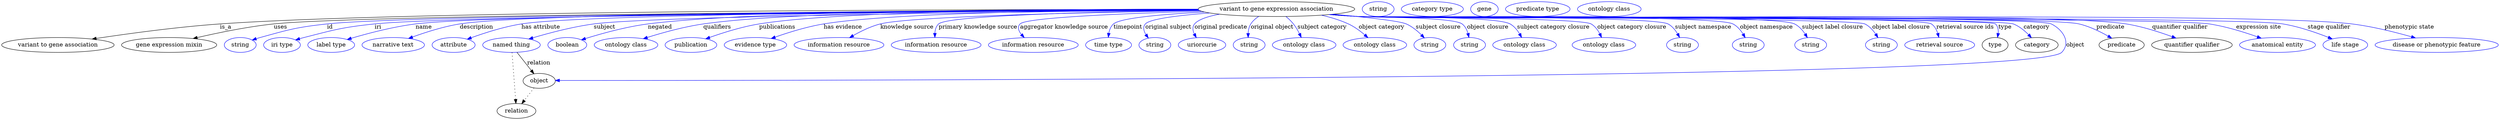 digraph {
	graph [bb="0,0,6032.7,283"];
	node [label="\N"];
	"variant to gene expression association"	[height=0.5,
		label="variant to gene expression association",
		pos="3078.8,265",
		width=5.2537];
	"variant to gene association"	[height=0.5,
		pos="135.84,178",
		width=3.7733];
	"variant to gene expression association" -> "variant to gene association"	[label=is_a,
		lp="541.84,221.5",
		pos="e,218.54,192.31 2889.6,264.18 2380,264.23 986.65,261.3 527.84,229 424.96,221.76 307.74,205.78 228.5,193.82"];
	"gene expression mixin"	[height=0.5,
		pos="404.84,178",
		width=3.1955];
	"variant to gene expression association" -> "gene expression mixin"	[label=uses,
		lp="673.34,221.5",
		pos="e,462.68,193.59 2890.3,263.25 2359.3,260.84 875.94,252.13 656.84,229 593.73,222.34 522.94,207.64 472.49,195.89"];
	id	[color=blue,
		height=0.5,
		label=string,
		pos="575.84,178",
		width=1.0652];
	"variant to gene expression association" -> id	[color=blue,
		label=id,
		lp="792.84,221.5",
		pos="e,604.82,190 2890.3,263.13 2379.3,260.5 991.85,251.36 785.84,229 712.79,221.07 694.64,215.65 623.84,196 620.73,195.14 617.53,194.17 \
614.33,193.16",
		style=solid];
	iri	[color=blue,
		height=0.5,
		label="iri type",
		pos="676.84,178",
		width=1.2277];
	"variant to gene expression association" -> iri	[color=blue,
		label=iri,
		lp="908.84,221.5",
		pos="e,709.74,190.23 2891,262.86 2398.6,259.61 1095.4,249.18 900.84,229 823.85,221.01 804.82,215.19 729.84,196 726.46,195.14 722.98,194.18 \
719.49,193.17",
		style=solid];
	name	[color=blue,
		height=0.5,
		label="label type",
		pos="795.84,178",
		width=1.5707];
	"variant to gene expression association" -> name	[color=blue,
		label=name,
		lp="1019.8,221.5",
		pos="e,834.45,191.28 2890.4,263.17 2413.6,260.74 1183.9,252.28 999.84,229 945.7,222.15 885.14,206.22 844.17,194.17",
		style=solid];
	description	[color=blue,
		height=0.5,
		label="narrative text",
		pos="945.84,178",
		width=2.0943];
	"variant to gene expression association" -> description	[color=blue,
		label=description,
		lp="1146.3,221.5",
		pos="e,982.61,193.79 2889.9,263.71 2430.2,262.56 1278.4,256.91 1105.8,229 1066.5,222.64 1023.5,208.8 992.01,197.28",
		style=solid];
	"has attribute"	[color=blue,
		height=0.5,
		label=attribute,
		pos="1090.8,178",
		width=1.4443];
	"variant to gene expression association" -> "has attribute"	[color=blue,
		label="has attribute",
		lp="1300.8,221.5",
		pos="e,1123.6,192.01 2890.2,263.35 2456.1,261.44 1411.8,254.24 1253.8,229 1211.9,222.29 1165.7,207.37 1133.2,195.56",
		style=solid];
	subject	[color=blue,
		height=0.5,
		label="named thing",
		pos="1230.8,178",
		width=1.9318];
	"variant to gene expression association" -> subject	[color=blue,
		label=subject,
		lp="1453.8,221.5",
		pos="e,1272.6,192.54 2891.5,262.43 2489.6,258.7 1569.3,248.19 1427.8,229 1377.6,222.18 1321.6,207.24 1282.2,195.46",
		style=solid];
	negated	[color=blue,
		height=0.5,
		label=boolean,
		pos="1364.8,178",
		width=1.2999];
	"variant to gene expression association" -> negated	[color=blue,
		label=negated,
		lp="1587.8,221.5",
		pos="e,1398.7,190.46 2889.5,264.6 2540.9,264.88 1810.4,261.39 1558.8,229 1506.3,222.23 1447.5,205.8 1408.6,193.62",
		style=solid];
	qualifiers	[color=blue,
		height=0.5,
		label="ontology class",
		pos="1505.8,178",
		width=2.1304];
	"variant to gene expression association" -> qualifiers	[color=blue,
		label=qualifiers,
		lp="1726.3,221.5",
		pos="e,1547.6,193.2 2889.7,264.74 2565.7,265.07 1917.9,261.46 1692.8,229 1646.1,222.26 1594.4,207.87 1557.2,196.25",
		style=solid];
	publications	[color=blue,
		height=0.5,
		label=publication,
		pos="1662.8,178",
		width=1.7332];
	"variant to gene expression association" -> publications	[color=blue,
		label=publications,
		lp="1871.8,221.5",
		pos="e,1698.6,192.85 2889.6,264.86 2591.6,265.16 2026.3,261.25 1827.8,229 1786.5,222.28 1741,207.95 1708.3,196.35",
		style=solid];
	"has evidence"	[color=blue,
		height=0.5,
		label="evidence type",
		pos="1818.8,178",
		width=2.0943];
	"variant to gene expression association" -> "has evidence"	[color=blue,
		label="has evidence",
		lp="2030.3,221.5",
		pos="e,1856.8,193.63 2889.9,263.92 2623.8,262.79 2152.5,256.75 1983.8,229 1943.4,222.35 1899.1,208.52 1866.5,197.09",
		style=solid];
	"knowledge source"	[color=blue,
		height=0.5,
		label="information resource",
		pos="2020.8,178",
		width=3.015];
	"variant to gene expression association" -> "knowledge source"	[color=blue,
		label="knowledge source",
		lp="2185.3,221.5",
		pos="e,2046.4,195.61 2893.2,261.45 2635.7,257.27 2193.3,247.5 2120.8,229 2097.7,223.1 2073.8,211.34 2055.1,200.71",
		style=solid];
	"primary knowledge source"	[color=blue,
		height=0.5,
		label="information resource",
		pos="2255.8,178",
		width=3.015];
	"variant to gene expression association" -> "primary knowledge source"	[color=blue,
		label="primary knowledge source",
		lp="2356.8,221.5",
		pos="e,2252.8,196.33 2892.1,262.04 2658,258.71 2284.6,250.1 2261.8,229 2255.7,223.32 2253.3,214.91 2252.7,206.59",
		style=solid];
	"aggregator knowledge source"	[color=blue,
		height=0.5,
		label="information resource",
		pos="2490.8,178",
		width=3.015];
	"variant to gene expression association" -> "aggregator knowledge source"	[color=blue,
		label="aggregator knowledge source",
		lp="2565.3,221.5",
		pos="e,2469,195.87 2897.6,259.78 2720,254.74 2473.9,244.93 2458.8,229 2451.7,221.43 2455.2,212.04 2462,203.46",
		style=solid];
	timepoint	[color=blue,
		height=0.5,
		label="time type",
		pos="2672.8,178",
		width=1.5346];
	"variant to gene expression association" -> timepoint	[color=blue,
		label=timepoint,
		lp="2719.8,221.5",
		pos="e,2672.2,196.43 2905.1,257.84 2807.6,252.76 2702.1,243.9 2684.8,229 2678.3,223.36 2675,214.85 2673.4,206.44",
		style=solid];
	"original subject"	[color=blue,
		height=0.5,
		label=string,
		pos="2784.8,178",
		width=1.0652];
	"variant to gene expression association" -> "original subject"	[color=blue,
		label="original subject",
		lp="2817.8,221.5",
		pos="e,2769.1,194.82 2917.6,255.54 2845,250.05 2773.1,241.53 2761.8,229 2755.2,221.56 2757.8,211.85 2763.2,202.97",
		style=solid];
	"original predicate"	[color=blue,
		height=0.5,
		label=uriorcurie,
		pos="2898.8,178",
		width=1.5887];
	"variant to gene expression association" -> "original predicate"	[color=blue,
		label="original predicate",
		lp="2944.3,221.5",
		pos="e,2885.1,195.79 2941.3,252.62 2913.5,247.45 2890,239.93 2880.8,229 2875,222.04 2876.3,213.05 2880.1,204.61",
		style=solid];
	"original object"	[color=blue,
		height=0.5,
		label=string,
		pos="3012.8,178",
		width=1.0652];
	"variant to gene expression association" -> "original object"	[color=blue,
		label="original object",
		lp="3068.3,221.5",
		pos="e,3010.4,196.01 3036.2,247.37 3028.6,242.55 3021.6,236.5 3016.8,229 3012.5,222.26 3010.8,213.93 3010.4,206.01",
		style=solid];
	"subject category"	[color=blue,
		height=0.5,
		label="ontology class",
		pos="3145.8,178",
		width=2.1304];
	"variant to gene expression association" -> "subject category"	[color=blue,
		label="subject category",
		lp="3189.3,221.5",
		pos="e,3138.9,196.18 3102,246.89 3108.3,241.6 3114.7,235.45 3119.8,229 3125.5,221.84 3130.5,213.25 3134.6,205.22",
		style=solid];
	"object category"	[color=blue,
		height=0.5,
		label="ontology class",
		pos="3316.8,178",
		width=2.1304];
	"variant to gene expression association" -> "object category"	[color=blue,
		label="object category",
		lp="3333.3,221.5",
		pos="e,3300.1,195.66 3187.6,250.21 3209.8,245.18 3232.5,238.33 3252.8,229 3267.2,222.41 3281.2,212.04 3292.4,202.44",
		style=solid];
	"subject closure"	[color=blue,
		height=0.5,
		label=string,
		pos="3449.8,178",
		width=1.0652];
	"variant to gene expression association" -> "subject closure"	[color=blue,
		label="subject closure",
		lp="3470.3,221.5",
		pos="e,3436.6,194.94 3216,252.54 3292.7,245.45 3376.2,236.33 3392.8,229 3406.7,222.9 3419.5,212.23 3429.6,202.3",
		style=solid];
	"object closure"	[color=blue,
		height=0.5,
		label=string,
		pos="3547.8,178",
		width=1.0652];
	"variant to gene expression association" -> "object closure"	[color=blue,
		label="object closure",
		lp="3589.8,221.5",
		pos="e,3545.6,196.23 3212.7,252.25 3234.2,250.44 3256.1,248.63 3276.8,247 3304.7,244.8 3505.3,245.49 3527.8,229 3535.3,223.53 3540,214.79 \
3542.9,206.14",
		style=solid];
	"subject category closure"	[color=blue,
		height=0.5,
		label="ontology class",
		pos="3680.8,178",
		width=2.1304];
	"variant to gene expression association" -> "subject category closure"	[color=blue,
		label="subject category closure",
		lp="3748.3,221.5",
		pos="e,3673.1,196.1 3210.3,252.03 3232.5,250.21 3255.3,248.45 3276.8,247 3317.6,244.25 3607.8,248.26 3643.8,229 3653.9,223.59 3662,214.08 \
3668,204.79",
		style=solid];
	"object category closure"	[color=blue,
		height=0.5,
		label="ontology class",
		pos="3870.8,178",
		width=2.1304];
	"variant to gene expression association" -> "object category closure"	[color=blue,
		label="object category closure",
		lp="3938.3,221.5",
		pos="e,3865.1,196.09 3208.4,251.87 3231.2,250.02 3254.7,248.3 3276.8,247 3308.1,245.16 3812.7,244.65 3839.8,229 3849,223.69 3855.9,214.45 \
3860.7,205.35",
		style=solid];
	"subject namespace"	[color=blue,
		height=0.5,
		label=string,
		pos="4060.8,178",
		width=1.0652];
	"variant to gene expression association" -> "subject namespace"	[color=blue,
		label="subject namespace",
		lp="4110.8,221.5",
		pos="e,4053.8,196.18 3207.6,251.78 3230.7,249.93 3254.4,248.23 3276.8,247 3318.4,244.72 3989.2,248.66 4025.8,229 4035.6,223.74 4043.3,\
214.39 4048.9,205.18",
		style=solid];
	"object namespace"	[color=blue,
		height=0.5,
		label=string,
		pos="4219.8,178",
		width=1.0652];
	"variant to gene expression association" -> "object namespace"	[color=blue,
		label="object namespace",
		lp="4263.8,221.5",
		pos="e,4212.5,195.73 3207.1,251.75 3230.3,249.89 3254.3,248.19 3276.8,247 3327.1,244.35 4138.1,252.1 4182.8,229 4193.2,223.67 4201.3,\
213.98 4207.4,204.55",
		style=solid];
	"subject label closure"	[color=blue,
		height=0.5,
		label=string,
		pos="4370.8,178",
		width=1.0652];
	"variant to gene expression association" -> "subject label closure"	[color=blue,
		label="subject label closure",
		lp="4423.8,221.5",
		pos="e,4362.8,195.76 3206.8,251.72 3230.1,249.85 3254.2,248.16 3276.8,247 3335.4,243.99 4279.4,255.17 4331.8,229 4342.5,223.66 4351.2,\
213.83 4357.6,204.3",
		style=solid];
	"object label closure"	[color=blue,
		height=0.5,
		label=string,
		pos="4541.8,178",
		width=1.0652];
	"variant to gene expression association" -> "object label closure"	[color=blue,
		label="object label closure",
		lp="4589.3,221.5",
		pos="e,4533.5,195.78 3206.6,251.69 3229.9,249.83 3254.1,248.14 3276.8,247 3310.8,245.29 4471.3,243.97 4501.8,229 4512.7,223.68 4521.5,\
213.87 4528.1,204.33",
		style=solid];
	"retrieval source ids"	[color=blue,
		height=0.5,
		label="retrieval source",
		pos="4682.8,178",
		width=2.347];
	"variant to gene expression association" -> "retrieval source ids"	[color=blue,
		label="retrieval source ids",
		lp="4744.3,221.5",
		pos="e,4680.8,196.42 3206.3,251.68 3229.7,249.81 3254,248.13 3276.8,247 3315.3,245.1 4631.1,250.79 4662.8,229 4670.6,223.69 4675.3,214.87 \
4678.2,206.11",
		style=solid];
	type	[height=0.5,
		pos="4816.8,178",
		width=0.86659];
	"variant to gene expression association" -> type	[color=blue,
		label=type,
		lp="4840.8,221.5",
		pos="e,4822.8,196.12 3206.3,251.66 3229.7,249.79 3254,248.11 3276.8,247 3298.2,245.96 4802.8,244.22 4817.8,229 4823.7,223.03 4825,214.44 \
4824.4,206.05",
		style=solid];
	category	[height=0.5,
		pos="4917.8,178",
		width=1.4263];
	"variant to gene expression association" -> category	[color=blue,
		label=category,
		lp="4917.3,221.5",
		pos="e,4904.8,195.44 3206,251.67 3229.6,249.79 3253.9,248.11 3276.8,247 3320.8,244.87 4819.7,244.74 4860.8,229 4874.9,223.6 4887.9,212.99 \
4897.8,202.93",
		style=solid];
	object	[height=0.5,
		pos="1297.8,91",
		width=1.0832];
	"variant to gene expression association" -> object	[color=blue,
		label=object,
		lp="5010.8,178",
		pos="e,1336.8,91.963 3206,251.66 3229.5,249.78 3253.9,248.11 3276.8,247 3323.3,244.76 4911.3,249.94 4952.8,229 4982,214.33 5000.7,183.28 \
4977.8,160 4911.2,92.08 1779.4,91.687 1347.1,91.956",
		style=solid];
	predicate	[height=0.5,
		pos="5121.8,178",
		width=1.5165];
	"variant to gene expression association" -> predicate	[color=blue,
		label=predicate,
		lp="5094.8,221.5",
		pos="e,5098,194.35 3206,251.65 3229.5,249.78 3253.9,248.1 3276.8,247 3373.5,242.36 4924.6,251.17 5018.8,229 5043.7,223.14 5069.6,210.55 \
5089.2,199.47",
		style=solid];
	"quantifier qualifier"	[height=0.5,
		pos="5291.8,178",
		width=2.7081];
	"variant to gene expression association" -> "quantifier qualifier"	[color=blue,
		label="quantifier qualifier",
		lp="5262.8,221.5",
		pos="e,5253.4,194.61 3206,251.64 3229.5,249.77 3253.9,248.09 3276.8,247 3482.8,237.17 4929.1,261.28 5132.8,229 5171,222.95 5212.6,209.61 \
5243.7,198.22",
		style=solid];
	"expression site"	[color=blue,
		height=0.5,
		label="anatomical entity",
		pos="5498.8,178",
		width=2.5456];
	"variant to gene expression association" -> "expression site"	[color=blue,
		label="expression site",
		lp="5453.3,221.5",
		pos="e,5459.6,194.38 3205.8,251.65 3229.4,249.76 3253.8,248.09 3276.8,247 3391,241.61 5220.9,246.25 5333.8,229 5373.8,222.9 5417.5,209.32 \
5449.9,197.86",
		style=solid];
	"stage qualifier"	[color=blue,
		height=0.5,
		label="life stage",
		pos="5662.8,178",
		width=1.4985];
	"variant to gene expression association" -> "stage qualifier"	[color=blue,
		label="stage qualifier",
		lp="5623.3,221.5",
		pos="e,5631.2,192.71 3205.8,251.63 3229.4,249.75 3253.8,248.08 3276.8,247 3400.9,241.18 5389.3,249.26 5511.8,229 5550,222.68 5591.7,208.3 \
5621.5,196.57",
		style=solid];
	"phenotypic state"	[color=blue,
		height=0.5,
		label="disease or phenotypic feature",
		pos="5883.8,178",
		width=4.1344];
	"variant to gene expression association" -> "phenotypic state"	[color=blue,
		label="phenotypic state",
		lp="5817.8,221.5",
		pos="e,5832.6,194.99 3205.8,251.62 3229.4,249.74 3253.8,248.07 3276.8,247 3543.4,234.57 5414,261.84 5678.8,229 5728,222.9 5782.5,209.27 \
5822.9,197.79",
		style=solid];
	subject -> object	[label=relation,
		lp="1296.8,134.5",
		pos="e,1285.1,108.18 1244.1,160.21 1253.9,147.71 1267.5,130.45 1278.6,116.43"];
	relation	[height=0.5,
		pos="1242.8,18",
		width=1.2999];
	subject -> relation	[pos="e,1241.5,36.188 1232.1,159.79 1234.2,132.48 1238.3,78.994 1240.8,46.38",
		style=dotted];
	association_type	[color=blue,
		height=0.5,
		label=string,
		pos="3323.8,265",
		width=1.0652];
	association_category	[color=blue,
		height=0.5,
		label="category type",
		pos="3454.8,265",
		width=2.0762];
	object -> relation	[pos="e,1255.7,35.54 1285.4,73.889 1278.4,64.939 1269.7,53.617 1261.9,43.584",
		style=dotted];
	"variant to gene association_object"	[color=blue,
		height=0.5,
		label=gene,
		pos="3580.8,265",
		width=0.92075];
	"variant to gene expression association_predicate"	[color=blue,
		height=0.5,
		label="predicate type",
		pos="3709.8,265",
		width=2.1665];
	"gene expression mixin_quantifier qualifier"	[color=blue,
		height=0.5,
		label="ontology class",
		pos="3882.8,265",
		width=2.1304];
}
